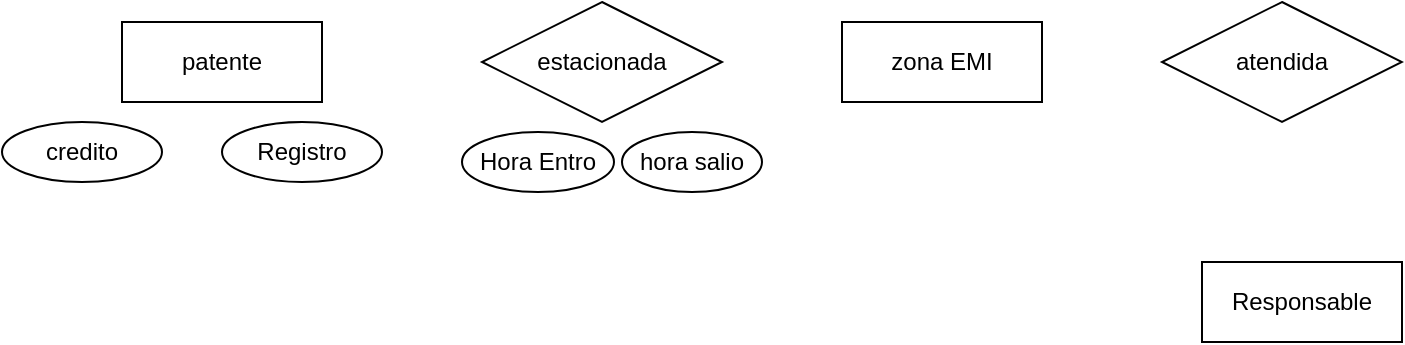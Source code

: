 <mxfile version="14.6.13" type="device"><diagram id="CsPOc6F5pqJ3x-xY52zi" name="Página-1"><mxGraphModel dx="852" dy="504" grid="1" gridSize="10" guides="1" tooltips="1" connect="1" arrows="1" fold="1" page="1" pageScale="1" pageWidth="827" pageHeight="1169" math="0" shadow="0"><root><mxCell id="0"/><mxCell id="1" parent="0"/><mxCell id="BRrq29RBkV24Nb4-lRu5-1" value="patente" style="whiteSpace=wrap;html=1;align=center;" vertex="1" parent="1"><mxGeometry x="80" y="100" width="100" height="40" as="geometry"/></mxCell><mxCell id="BRrq29RBkV24Nb4-lRu5-2" value="estacionada" style="shape=rhombus;perimeter=rhombusPerimeter;whiteSpace=wrap;html=1;align=center;" vertex="1" parent="1"><mxGeometry x="260" y="90" width="120" height="60" as="geometry"/></mxCell><mxCell id="BRrq29RBkV24Nb4-lRu5-3" value="zona EMI" style="whiteSpace=wrap;html=1;align=center;" vertex="1" parent="1"><mxGeometry x="440" y="100" width="100" height="40" as="geometry"/></mxCell><mxCell id="BRrq29RBkV24Nb4-lRu5-4" value="atendida" style="shape=rhombus;perimeter=rhombusPerimeter;whiteSpace=wrap;html=1;align=center;" vertex="1" parent="1"><mxGeometry x="600" y="90" width="120" height="60" as="geometry"/></mxCell><mxCell id="BRrq29RBkV24Nb4-lRu5-5" value="Responsable" style="whiteSpace=wrap;html=1;align=center;" vertex="1" parent="1"><mxGeometry x="620" y="220" width="100" height="40" as="geometry"/></mxCell><mxCell id="BRrq29RBkV24Nb4-lRu5-6" value="credito" style="ellipse;whiteSpace=wrap;html=1;align=center;" vertex="1" parent="1"><mxGeometry x="20" y="150" width="80" height="30" as="geometry"/></mxCell><mxCell id="BRrq29RBkV24Nb4-lRu5-8" value="Registro" style="ellipse;whiteSpace=wrap;html=1;align=center;" vertex="1" parent="1"><mxGeometry x="130" y="150" width="80" height="30" as="geometry"/></mxCell><mxCell id="BRrq29RBkV24Nb4-lRu5-9" value="Hora Entro" style="ellipse;whiteSpace=wrap;html=1;align=center;" vertex="1" parent="1"><mxGeometry x="250" y="155" width="76" height="30" as="geometry"/></mxCell><mxCell id="BRrq29RBkV24Nb4-lRu5-10" value="hora salio" style="ellipse;whiteSpace=wrap;html=1;align=center;" vertex="1" parent="1"><mxGeometry x="330" y="155" width="70" height="30" as="geometry"/></mxCell></root></mxGraphModel></diagram></mxfile>